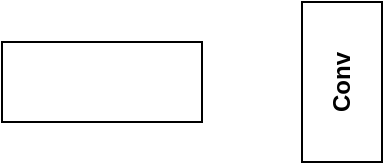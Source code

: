 <mxfile version="15.2.9" type="github">
  <diagram id="py5yeUaVm4n7BHrZ4ISx" name="第 1 页">
    <mxGraphModel dx="1038" dy="547" grid="1" gridSize="10" guides="1" tooltips="1" connect="1" arrows="1" fold="1" page="1" pageScale="1" pageWidth="827" pageHeight="1169" math="0" shadow="0">
      <root>
        <mxCell id="0" />
        <mxCell id="1" parent="0" />
        <mxCell id="Ckwlon2BifFLdE8AZgkC-1" value="" style="rounded=0;whiteSpace=wrap;html=1;" vertex="1" parent="1">
          <mxGeometry x="30" y="400" width="100" height="40" as="geometry" />
        </mxCell>
        <mxCell id="Ckwlon2BifFLdE8AZgkC-2" value="&lt;b&gt;Conv&lt;/b&gt;" style="rounded=0;whiteSpace=wrap;html=1;rotation=-90;verticalAlign=middle;" vertex="1" parent="1">
          <mxGeometry x="160" y="400" width="80" height="40" as="geometry" />
        </mxCell>
      </root>
    </mxGraphModel>
  </diagram>
</mxfile>
